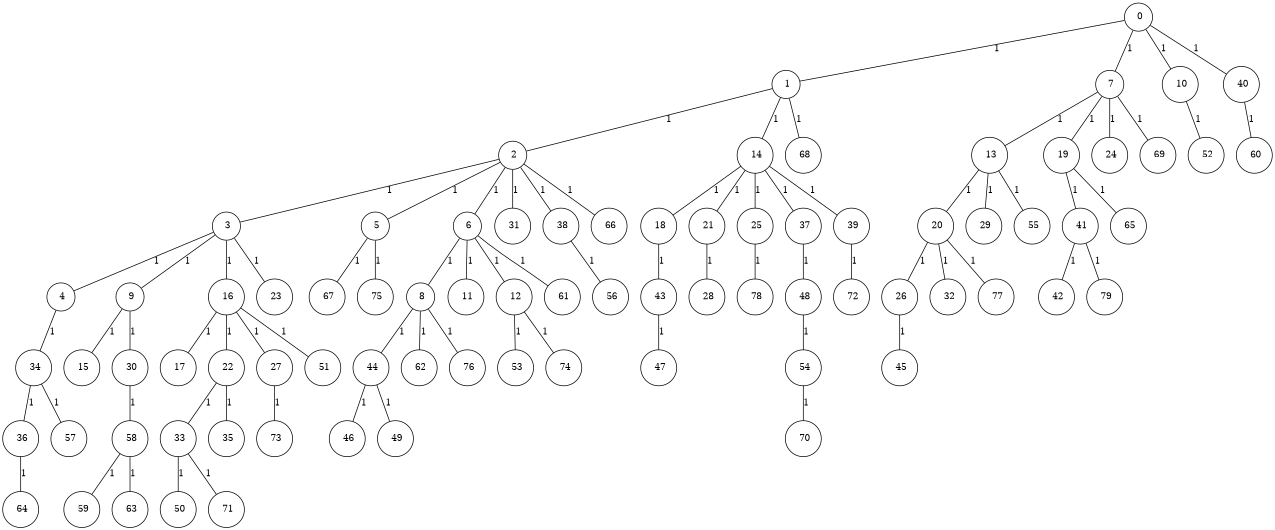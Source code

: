 graph G {
size="8.5,11;"
ratio = "expand;"
fixedsize="true;"
overlap="scale;"
node[shape=circle,width=.12,hight=.12,fontsize=12]
edge[fontsize=12]

0[label=" 0" color=black, pos="0.60255505,1.9598507!"];
1[label=" 1" color=black, pos="2.2622493,0.77332101!"];
2[label=" 2" color=black, pos="1.810798,1.4616258!"];
3[label=" 3" color=black, pos="1.426624,0.41661572!"];
4[label=" 4" color=black, pos="0.39769207,2.9407583!"];
5[label=" 5" color=black, pos="1.0951038,1.2553!"];
6[label=" 6" color=black, pos="0.46569328,2.6718308!"];
7[label=" 7" color=black, pos="1.7046933,0.095039862!"];
8[label=" 8" color=black, pos="1.7068119,0.63266007!"];
9[label=" 9" color=black, pos="2.0418795,0.74282213!"];
10[label=" 10" color=black, pos="0.92853397,1.9672493!"];
11[label=" 11" color=black, pos="0.60741596,2.0730939!"];
12[label=" 12" color=black, pos="0.75085201,0.11541055!"];
13[label=" 13" color=black, pos="0.48567658,1.0945689!"];
14[label=" 14" color=black, pos="2.8015766,1.4674265!"];
15[label=" 15" color=black, pos="1.2538842,0.81351832!"];
16[label=" 16" color=black, pos="1.6173569,0.92975715!"];
17[label=" 17" color=black, pos="0.85215947,2.5119139!"];
18[label=" 18" color=black, pos="1.8770273,2.1358515!"];
19[label=" 19" color=black, pos="1.8630282,1.4895512!"];
20[label=" 20" color=black, pos="1.2227976,1.4598361!"];
21[label=" 21" color=black, pos="2.9756723,2.6598441!"];
22[label=" 22" color=black, pos="2.3208047,0.28351887!"];
23[label=" 23" color=black, pos="2.6897369,0.53538487!"];
24[label=" 24" color=black, pos="1.5432156,2.9663302!"];
25[label=" 25" color=black, pos="0.13772131,1.1760685!"];
26[label=" 26" color=black, pos="2.9574074,2.4991918!"];
27[label=" 27" color=black, pos="0.52086532,2.4343159!"];
28[label=" 28" color=black, pos="0.59370482,1.4521371!"];
29[label=" 29" color=black, pos="2.448557,2.3466261!"];
30[label=" 30" color=black, pos="0.23925174,1.3440506!"];
31[label=" 31" color=black, pos="0.72718211,1.2360825!"];
32[label=" 32" color=black, pos="1.3445774,2.6657727!"];
33[label=" 33" color=black, pos="0.6806569,1.4970473!"];
34[label=" 34" color=black, pos="2.1537611,1.4584999!"];
35[label=" 35" color=black, pos="2.9849821,0.41828938!"];
36[label=" 36" color=black, pos="0.78696783,2.1480641!"];
37[label=" 37" color=black, pos="0.98240771,2.0048865!"];
38[label=" 38" color=black, pos="1.1248351,1.1506481!"];
39[label=" 39" color=black, pos="1.2283725,1.1224148!"];
40[label=" 40" color=black, pos="1.5891433,1.0552487!"];
41[label=" 41" color=black, pos="0.63002875,0.90786451!"];
42[label=" 42" color=black, pos="2.5485351,1.4584163!"];
43[label=" 43" color=black, pos="0.25918031,2.1122042!"];
44[label=" 44" color=black, pos="1.7471322,2.2816729!"];
45[label=" 45" color=black, pos="1.7549584,0.95119939!"];
46[label=" 46" color=black, pos="0.6354965,1.7318106!"];
47[label=" 47" color=black, pos="0.48857809,1.4368189!"];
48[label=" 48" color=black, pos="0.64241303,0.34752162!"];
49[label=" 49" color=black, pos="1.0443636,1.0562317!"];
50[label=" 50" color=black, pos="0.62175059,0.12641593!"];
51[label=" 51" color=black, pos="2.3913537,1.927079!"];
52[label=" 52" color=black, pos="2.4988884,2.8680258!"];
53[label=" 53" color=black, pos="2.4953114,1.1336403!"];
54[label=" 54" color=black, pos="1.9210727,2.9946769!"];
55[label=" 55" color=black, pos="1.7196764,0.48737221!"];
56[label=" 56" color=black, pos="0.92356336,2.6345312!"];
57[label=" 57" color=black, pos="1.09028,0.56082563!"];
58[label=" 58" color=black, pos="1.2054109,0.59296144!"];
59[label=" 59" color=black, pos="2.9258617,1.7352504!"];
60[label=" 60" color=black, pos="2.7287924,2.6785969!"];
61[label=" 61" color=black, pos="2.4225015,0.35491175!"];
62[label=" 62" color=black, pos="1.6776882,1.753225!"];
63[label=" 63" color=black, pos="0.78108441,2.7594541!"];
64[label=" 64" color=black, pos="2.0754911,1.6725747!"];
65[label=" 65" color=black, pos="2.0847482,0.87780159!"];
66[label=" 66" color=black, pos="1.9206419,2.8869236!"];
67[label=" 67" color=black, pos="0.9908035,2.2712537!"];
68[label=" 68" color=black, pos="2.2254503,0.94369977!"];
69[label=" 69" color=black, pos="0.7620879,1.991526!"];
70[label=" 70" color=black, pos="0.64820014,1.8371407!"];
71[label=" 71" color=black, pos="2.9853483,1.1339323!"];
72[label=" 72" color=black, pos="1.9905801,1.2266105!"];
73[label=" 73" color=black, pos="2.0399074,1.3654873!"];
74[label=" 74" color=black, pos="1.5751751,1.8070529!"];
75[label=" 75" color=black, pos="1.8745849,0.28557451!"];
76[label=" 76" color=black, pos="0.02815723,1.747987!"];
77[label=" 77" color=black, pos="2.5278858,2.2300212!"];
78[label=" 78" color=black, pos="1.4842641,0.60537049!"];
79[label=" 79" color=black, pos="2.6637567,1.5304518!"];
0--1[label="1"]
0--7[label="1"]
0--10[label="1"]
0--40[label="1"]
1--2[label="1"]
1--14[label="1"]
1--68[label="1"]
2--3[label="1"]
2--5[label="1"]
2--6[label="1"]
2--31[label="1"]
2--38[label="1"]
2--66[label="1"]
3--4[label="1"]
3--9[label="1"]
3--16[label="1"]
3--23[label="1"]
4--34[label="1"]
5--67[label="1"]
5--75[label="1"]
6--8[label="1"]
6--11[label="1"]
6--12[label="1"]
6--61[label="1"]
7--13[label="1"]
7--19[label="1"]
7--24[label="1"]
7--69[label="1"]
8--44[label="1"]
8--62[label="1"]
8--76[label="1"]
9--15[label="1"]
9--30[label="1"]
10--52[label="1"]
12--53[label="1"]
12--74[label="1"]
13--20[label="1"]
13--29[label="1"]
13--55[label="1"]
14--18[label="1"]
14--21[label="1"]
14--25[label="1"]
14--37[label="1"]
14--39[label="1"]
16--17[label="1"]
16--22[label="1"]
16--27[label="1"]
16--51[label="1"]
18--43[label="1"]
19--41[label="1"]
19--65[label="1"]
20--26[label="1"]
20--32[label="1"]
20--77[label="1"]
21--28[label="1"]
22--33[label="1"]
22--35[label="1"]
25--78[label="1"]
26--45[label="1"]
27--73[label="1"]
30--58[label="1"]
33--50[label="1"]
33--71[label="1"]
34--36[label="1"]
34--57[label="1"]
36--64[label="1"]
37--48[label="1"]
38--56[label="1"]
39--72[label="1"]
40--60[label="1"]
41--42[label="1"]
41--79[label="1"]
43--47[label="1"]
44--46[label="1"]
44--49[label="1"]
48--54[label="1"]
54--70[label="1"]
58--59[label="1"]
58--63[label="1"]

}

